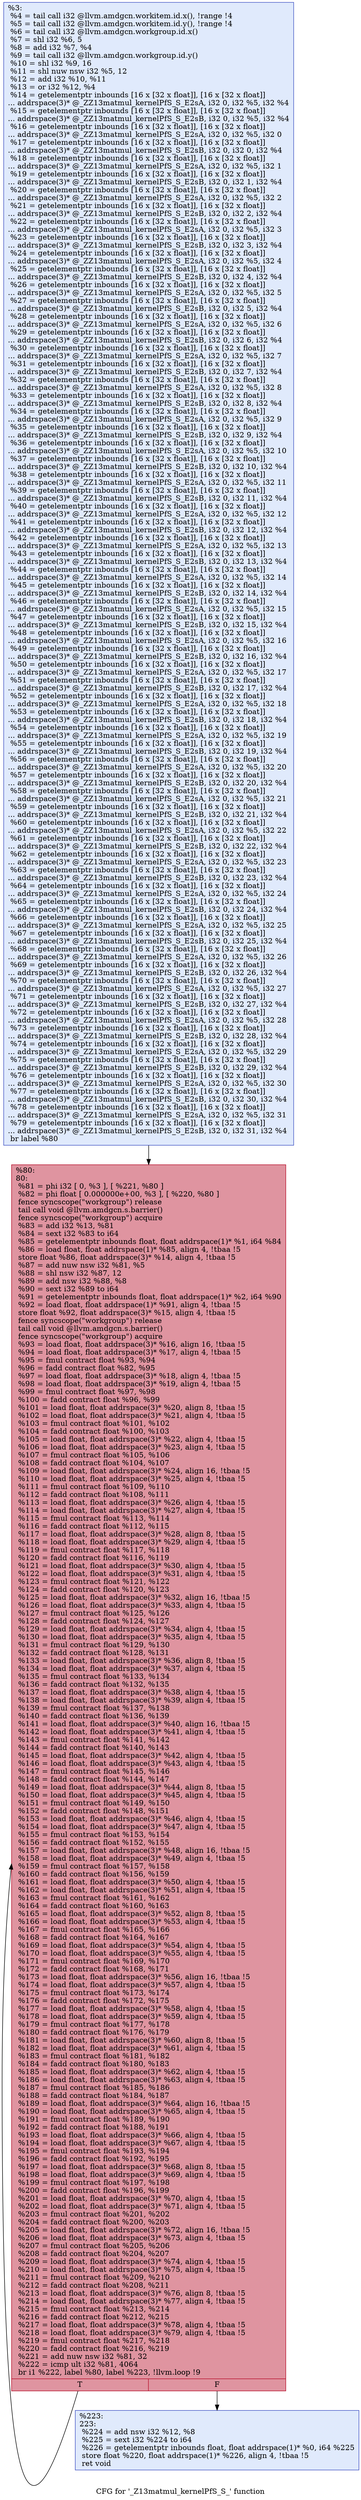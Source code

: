 digraph "CFG for '_Z13matmul_kernelPfS_S_' function" {
	label="CFG for '_Z13matmul_kernelPfS_S_' function";

	Node0x5af7f30 [shape=record,color="#3d50c3ff", style=filled, fillcolor="#b9d0f970",label="{%3:\l  %4 = tail call i32 @llvm.amdgcn.workitem.id.x(), !range !4\l  %5 = tail call i32 @llvm.amdgcn.workitem.id.y(), !range !4\l  %6 = tail call i32 @llvm.amdgcn.workgroup.id.x()\l  %7 = shl i32 %6, 5\l  %8 = add i32 %7, %4\l  %9 = tail call i32 @llvm.amdgcn.workgroup.id.y()\l  %10 = shl i32 %9, 16\l  %11 = shl nuw nsw i32 %5, 12\l  %12 = add i32 %10, %11\l  %13 = or i32 %12, %4\l  %14 = getelementptr inbounds [16 x [32 x float]], [16 x [32 x float]]\l... addrspace(3)* @_ZZ13matmul_kernelPfS_S_E2sA, i32 0, i32 %5, i32 %4\l  %15 = getelementptr inbounds [16 x [32 x float]], [16 x [32 x float]]\l... addrspace(3)* @_ZZ13matmul_kernelPfS_S_E2sB, i32 0, i32 %5, i32 %4\l  %16 = getelementptr inbounds [16 x [32 x float]], [16 x [32 x float]]\l... addrspace(3)* @_ZZ13matmul_kernelPfS_S_E2sA, i32 0, i32 %5, i32 0\l  %17 = getelementptr inbounds [16 x [32 x float]], [16 x [32 x float]]\l... addrspace(3)* @_ZZ13matmul_kernelPfS_S_E2sB, i32 0, i32 0, i32 %4\l  %18 = getelementptr inbounds [16 x [32 x float]], [16 x [32 x float]]\l... addrspace(3)* @_ZZ13matmul_kernelPfS_S_E2sA, i32 0, i32 %5, i32 1\l  %19 = getelementptr inbounds [16 x [32 x float]], [16 x [32 x float]]\l... addrspace(3)* @_ZZ13matmul_kernelPfS_S_E2sB, i32 0, i32 1, i32 %4\l  %20 = getelementptr inbounds [16 x [32 x float]], [16 x [32 x float]]\l... addrspace(3)* @_ZZ13matmul_kernelPfS_S_E2sA, i32 0, i32 %5, i32 2\l  %21 = getelementptr inbounds [16 x [32 x float]], [16 x [32 x float]]\l... addrspace(3)* @_ZZ13matmul_kernelPfS_S_E2sB, i32 0, i32 2, i32 %4\l  %22 = getelementptr inbounds [16 x [32 x float]], [16 x [32 x float]]\l... addrspace(3)* @_ZZ13matmul_kernelPfS_S_E2sA, i32 0, i32 %5, i32 3\l  %23 = getelementptr inbounds [16 x [32 x float]], [16 x [32 x float]]\l... addrspace(3)* @_ZZ13matmul_kernelPfS_S_E2sB, i32 0, i32 3, i32 %4\l  %24 = getelementptr inbounds [16 x [32 x float]], [16 x [32 x float]]\l... addrspace(3)* @_ZZ13matmul_kernelPfS_S_E2sA, i32 0, i32 %5, i32 4\l  %25 = getelementptr inbounds [16 x [32 x float]], [16 x [32 x float]]\l... addrspace(3)* @_ZZ13matmul_kernelPfS_S_E2sB, i32 0, i32 4, i32 %4\l  %26 = getelementptr inbounds [16 x [32 x float]], [16 x [32 x float]]\l... addrspace(3)* @_ZZ13matmul_kernelPfS_S_E2sA, i32 0, i32 %5, i32 5\l  %27 = getelementptr inbounds [16 x [32 x float]], [16 x [32 x float]]\l... addrspace(3)* @_ZZ13matmul_kernelPfS_S_E2sB, i32 0, i32 5, i32 %4\l  %28 = getelementptr inbounds [16 x [32 x float]], [16 x [32 x float]]\l... addrspace(3)* @_ZZ13matmul_kernelPfS_S_E2sA, i32 0, i32 %5, i32 6\l  %29 = getelementptr inbounds [16 x [32 x float]], [16 x [32 x float]]\l... addrspace(3)* @_ZZ13matmul_kernelPfS_S_E2sB, i32 0, i32 6, i32 %4\l  %30 = getelementptr inbounds [16 x [32 x float]], [16 x [32 x float]]\l... addrspace(3)* @_ZZ13matmul_kernelPfS_S_E2sA, i32 0, i32 %5, i32 7\l  %31 = getelementptr inbounds [16 x [32 x float]], [16 x [32 x float]]\l... addrspace(3)* @_ZZ13matmul_kernelPfS_S_E2sB, i32 0, i32 7, i32 %4\l  %32 = getelementptr inbounds [16 x [32 x float]], [16 x [32 x float]]\l... addrspace(3)* @_ZZ13matmul_kernelPfS_S_E2sA, i32 0, i32 %5, i32 8\l  %33 = getelementptr inbounds [16 x [32 x float]], [16 x [32 x float]]\l... addrspace(3)* @_ZZ13matmul_kernelPfS_S_E2sB, i32 0, i32 8, i32 %4\l  %34 = getelementptr inbounds [16 x [32 x float]], [16 x [32 x float]]\l... addrspace(3)* @_ZZ13matmul_kernelPfS_S_E2sA, i32 0, i32 %5, i32 9\l  %35 = getelementptr inbounds [16 x [32 x float]], [16 x [32 x float]]\l... addrspace(3)* @_ZZ13matmul_kernelPfS_S_E2sB, i32 0, i32 9, i32 %4\l  %36 = getelementptr inbounds [16 x [32 x float]], [16 x [32 x float]]\l... addrspace(3)* @_ZZ13matmul_kernelPfS_S_E2sA, i32 0, i32 %5, i32 10\l  %37 = getelementptr inbounds [16 x [32 x float]], [16 x [32 x float]]\l... addrspace(3)* @_ZZ13matmul_kernelPfS_S_E2sB, i32 0, i32 10, i32 %4\l  %38 = getelementptr inbounds [16 x [32 x float]], [16 x [32 x float]]\l... addrspace(3)* @_ZZ13matmul_kernelPfS_S_E2sA, i32 0, i32 %5, i32 11\l  %39 = getelementptr inbounds [16 x [32 x float]], [16 x [32 x float]]\l... addrspace(3)* @_ZZ13matmul_kernelPfS_S_E2sB, i32 0, i32 11, i32 %4\l  %40 = getelementptr inbounds [16 x [32 x float]], [16 x [32 x float]]\l... addrspace(3)* @_ZZ13matmul_kernelPfS_S_E2sA, i32 0, i32 %5, i32 12\l  %41 = getelementptr inbounds [16 x [32 x float]], [16 x [32 x float]]\l... addrspace(3)* @_ZZ13matmul_kernelPfS_S_E2sB, i32 0, i32 12, i32 %4\l  %42 = getelementptr inbounds [16 x [32 x float]], [16 x [32 x float]]\l... addrspace(3)* @_ZZ13matmul_kernelPfS_S_E2sA, i32 0, i32 %5, i32 13\l  %43 = getelementptr inbounds [16 x [32 x float]], [16 x [32 x float]]\l... addrspace(3)* @_ZZ13matmul_kernelPfS_S_E2sB, i32 0, i32 13, i32 %4\l  %44 = getelementptr inbounds [16 x [32 x float]], [16 x [32 x float]]\l... addrspace(3)* @_ZZ13matmul_kernelPfS_S_E2sA, i32 0, i32 %5, i32 14\l  %45 = getelementptr inbounds [16 x [32 x float]], [16 x [32 x float]]\l... addrspace(3)* @_ZZ13matmul_kernelPfS_S_E2sB, i32 0, i32 14, i32 %4\l  %46 = getelementptr inbounds [16 x [32 x float]], [16 x [32 x float]]\l... addrspace(3)* @_ZZ13matmul_kernelPfS_S_E2sA, i32 0, i32 %5, i32 15\l  %47 = getelementptr inbounds [16 x [32 x float]], [16 x [32 x float]]\l... addrspace(3)* @_ZZ13matmul_kernelPfS_S_E2sB, i32 0, i32 15, i32 %4\l  %48 = getelementptr inbounds [16 x [32 x float]], [16 x [32 x float]]\l... addrspace(3)* @_ZZ13matmul_kernelPfS_S_E2sA, i32 0, i32 %5, i32 16\l  %49 = getelementptr inbounds [16 x [32 x float]], [16 x [32 x float]]\l... addrspace(3)* @_ZZ13matmul_kernelPfS_S_E2sB, i32 0, i32 16, i32 %4\l  %50 = getelementptr inbounds [16 x [32 x float]], [16 x [32 x float]]\l... addrspace(3)* @_ZZ13matmul_kernelPfS_S_E2sA, i32 0, i32 %5, i32 17\l  %51 = getelementptr inbounds [16 x [32 x float]], [16 x [32 x float]]\l... addrspace(3)* @_ZZ13matmul_kernelPfS_S_E2sB, i32 0, i32 17, i32 %4\l  %52 = getelementptr inbounds [16 x [32 x float]], [16 x [32 x float]]\l... addrspace(3)* @_ZZ13matmul_kernelPfS_S_E2sA, i32 0, i32 %5, i32 18\l  %53 = getelementptr inbounds [16 x [32 x float]], [16 x [32 x float]]\l... addrspace(3)* @_ZZ13matmul_kernelPfS_S_E2sB, i32 0, i32 18, i32 %4\l  %54 = getelementptr inbounds [16 x [32 x float]], [16 x [32 x float]]\l... addrspace(3)* @_ZZ13matmul_kernelPfS_S_E2sA, i32 0, i32 %5, i32 19\l  %55 = getelementptr inbounds [16 x [32 x float]], [16 x [32 x float]]\l... addrspace(3)* @_ZZ13matmul_kernelPfS_S_E2sB, i32 0, i32 19, i32 %4\l  %56 = getelementptr inbounds [16 x [32 x float]], [16 x [32 x float]]\l... addrspace(3)* @_ZZ13matmul_kernelPfS_S_E2sA, i32 0, i32 %5, i32 20\l  %57 = getelementptr inbounds [16 x [32 x float]], [16 x [32 x float]]\l... addrspace(3)* @_ZZ13matmul_kernelPfS_S_E2sB, i32 0, i32 20, i32 %4\l  %58 = getelementptr inbounds [16 x [32 x float]], [16 x [32 x float]]\l... addrspace(3)* @_ZZ13matmul_kernelPfS_S_E2sA, i32 0, i32 %5, i32 21\l  %59 = getelementptr inbounds [16 x [32 x float]], [16 x [32 x float]]\l... addrspace(3)* @_ZZ13matmul_kernelPfS_S_E2sB, i32 0, i32 21, i32 %4\l  %60 = getelementptr inbounds [16 x [32 x float]], [16 x [32 x float]]\l... addrspace(3)* @_ZZ13matmul_kernelPfS_S_E2sA, i32 0, i32 %5, i32 22\l  %61 = getelementptr inbounds [16 x [32 x float]], [16 x [32 x float]]\l... addrspace(3)* @_ZZ13matmul_kernelPfS_S_E2sB, i32 0, i32 22, i32 %4\l  %62 = getelementptr inbounds [16 x [32 x float]], [16 x [32 x float]]\l... addrspace(3)* @_ZZ13matmul_kernelPfS_S_E2sA, i32 0, i32 %5, i32 23\l  %63 = getelementptr inbounds [16 x [32 x float]], [16 x [32 x float]]\l... addrspace(3)* @_ZZ13matmul_kernelPfS_S_E2sB, i32 0, i32 23, i32 %4\l  %64 = getelementptr inbounds [16 x [32 x float]], [16 x [32 x float]]\l... addrspace(3)* @_ZZ13matmul_kernelPfS_S_E2sA, i32 0, i32 %5, i32 24\l  %65 = getelementptr inbounds [16 x [32 x float]], [16 x [32 x float]]\l... addrspace(3)* @_ZZ13matmul_kernelPfS_S_E2sB, i32 0, i32 24, i32 %4\l  %66 = getelementptr inbounds [16 x [32 x float]], [16 x [32 x float]]\l... addrspace(3)* @_ZZ13matmul_kernelPfS_S_E2sA, i32 0, i32 %5, i32 25\l  %67 = getelementptr inbounds [16 x [32 x float]], [16 x [32 x float]]\l... addrspace(3)* @_ZZ13matmul_kernelPfS_S_E2sB, i32 0, i32 25, i32 %4\l  %68 = getelementptr inbounds [16 x [32 x float]], [16 x [32 x float]]\l... addrspace(3)* @_ZZ13matmul_kernelPfS_S_E2sA, i32 0, i32 %5, i32 26\l  %69 = getelementptr inbounds [16 x [32 x float]], [16 x [32 x float]]\l... addrspace(3)* @_ZZ13matmul_kernelPfS_S_E2sB, i32 0, i32 26, i32 %4\l  %70 = getelementptr inbounds [16 x [32 x float]], [16 x [32 x float]]\l... addrspace(3)* @_ZZ13matmul_kernelPfS_S_E2sA, i32 0, i32 %5, i32 27\l  %71 = getelementptr inbounds [16 x [32 x float]], [16 x [32 x float]]\l... addrspace(3)* @_ZZ13matmul_kernelPfS_S_E2sB, i32 0, i32 27, i32 %4\l  %72 = getelementptr inbounds [16 x [32 x float]], [16 x [32 x float]]\l... addrspace(3)* @_ZZ13matmul_kernelPfS_S_E2sA, i32 0, i32 %5, i32 28\l  %73 = getelementptr inbounds [16 x [32 x float]], [16 x [32 x float]]\l... addrspace(3)* @_ZZ13matmul_kernelPfS_S_E2sB, i32 0, i32 28, i32 %4\l  %74 = getelementptr inbounds [16 x [32 x float]], [16 x [32 x float]]\l... addrspace(3)* @_ZZ13matmul_kernelPfS_S_E2sA, i32 0, i32 %5, i32 29\l  %75 = getelementptr inbounds [16 x [32 x float]], [16 x [32 x float]]\l... addrspace(3)* @_ZZ13matmul_kernelPfS_S_E2sB, i32 0, i32 29, i32 %4\l  %76 = getelementptr inbounds [16 x [32 x float]], [16 x [32 x float]]\l... addrspace(3)* @_ZZ13matmul_kernelPfS_S_E2sA, i32 0, i32 %5, i32 30\l  %77 = getelementptr inbounds [16 x [32 x float]], [16 x [32 x float]]\l... addrspace(3)* @_ZZ13matmul_kernelPfS_S_E2sB, i32 0, i32 30, i32 %4\l  %78 = getelementptr inbounds [16 x [32 x float]], [16 x [32 x float]]\l... addrspace(3)* @_ZZ13matmul_kernelPfS_S_E2sA, i32 0, i32 %5, i32 31\l  %79 = getelementptr inbounds [16 x [32 x float]], [16 x [32 x float]]\l... addrspace(3)* @_ZZ13matmul_kernelPfS_S_E2sB, i32 0, i32 31, i32 %4\l  br label %80\l}"];
	Node0x5af7f30 -> Node0x5afe670;
	Node0x5afe670 [shape=record,color="#b70d28ff", style=filled, fillcolor="#b70d2870",label="{%80:\l80:                                               \l  %81 = phi i32 [ 0, %3 ], [ %221, %80 ]\l  %82 = phi float [ 0.000000e+00, %3 ], [ %220, %80 ]\l  fence syncscope(\"workgroup\") release\l  tail call void @llvm.amdgcn.s.barrier()\l  fence syncscope(\"workgroup\") acquire\l  %83 = add i32 %13, %81\l  %84 = sext i32 %83 to i64\l  %85 = getelementptr inbounds float, float addrspace(1)* %1, i64 %84\l  %86 = load float, float addrspace(1)* %85, align 4, !tbaa !5\l  store float %86, float addrspace(3)* %14, align 4, !tbaa !5\l  %87 = add nuw nsw i32 %81, %5\l  %88 = shl nsw i32 %87, 12\l  %89 = add nsw i32 %88, %8\l  %90 = sext i32 %89 to i64\l  %91 = getelementptr inbounds float, float addrspace(1)* %2, i64 %90\l  %92 = load float, float addrspace(1)* %91, align 4, !tbaa !5\l  store float %92, float addrspace(3)* %15, align 4, !tbaa !5\l  fence syncscope(\"workgroup\") release\l  tail call void @llvm.amdgcn.s.barrier()\l  fence syncscope(\"workgroup\") acquire\l  %93 = load float, float addrspace(3)* %16, align 16, !tbaa !5\l  %94 = load float, float addrspace(3)* %17, align 4, !tbaa !5\l  %95 = fmul contract float %93, %94\l  %96 = fadd contract float %82, %95\l  %97 = load float, float addrspace(3)* %18, align 4, !tbaa !5\l  %98 = load float, float addrspace(3)* %19, align 4, !tbaa !5\l  %99 = fmul contract float %97, %98\l  %100 = fadd contract float %96, %99\l  %101 = load float, float addrspace(3)* %20, align 8, !tbaa !5\l  %102 = load float, float addrspace(3)* %21, align 4, !tbaa !5\l  %103 = fmul contract float %101, %102\l  %104 = fadd contract float %100, %103\l  %105 = load float, float addrspace(3)* %22, align 4, !tbaa !5\l  %106 = load float, float addrspace(3)* %23, align 4, !tbaa !5\l  %107 = fmul contract float %105, %106\l  %108 = fadd contract float %104, %107\l  %109 = load float, float addrspace(3)* %24, align 16, !tbaa !5\l  %110 = load float, float addrspace(3)* %25, align 4, !tbaa !5\l  %111 = fmul contract float %109, %110\l  %112 = fadd contract float %108, %111\l  %113 = load float, float addrspace(3)* %26, align 4, !tbaa !5\l  %114 = load float, float addrspace(3)* %27, align 4, !tbaa !5\l  %115 = fmul contract float %113, %114\l  %116 = fadd contract float %112, %115\l  %117 = load float, float addrspace(3)* %28, align 8, !tbaa !5\l  %118 = load float, float addrspace(3)* %29, align 4, !tbaa !5\l  %119 = fmul contract float %117, %118\l  %120 = fadd contract float %116, %119\l  %121 = load float, float addrspace(3)* %30, align 4, !tbaa !5\l  %122 = load float, float addrspace(3)* %31, align 4, !tbaa !5\l  %123 = fmul contract float %121, %122\l  %124 = fadd contract float %120, %123\l  %125 = load float, float addrspace(3)* %32, align 16, !tbaa !5\l  %126 = load float, float addrspace(3)* %33, align 4, !tbaa !5\l  %127 = fmul contract float %125, %126\l  %128 = fadd contract float %124, %127\l  %129 = load float, float addrspace(3)* %34, align 4, !tbaa !5\l  %130 = load float, float addrspace(3)* %35, align 4, !tbaa !5\l  %131 = fmul contract float %129, %130\l  %132 = fadd contract float %128, %131\l  %133 = load float, float addrspace(3)* %36, align 8, !tbaa !5\l  %134 = load float, float addrspace(3)* %37, align 4, !tbaa !5\l  %135 = fmul contract float %133, %134\l  %136 = fadd contract float %132, %135\l  %137 = load float, float addrspace(3)* %38, align 4, !tbaa !5\l  %138 = load float, float addrspace(3)* %39, align 4, !tbaa !5\l  %139 = fmul contract float %137, %138\l  %140 = fadd contract float %136, %139\l  %141 = load float, float addrspace(3)* %40, align 16, !tbaa !5\l  %142 = load float, float addrspace(3)* %41, align 4, !tbaa !5\l  %143 = fmul contract float %141, %142\l  %144 = fadd contract float %140, %143\l  %145 = load float, float addrspace(3)* %42, align 4, !tbaa !5\l  %146 = load float, float addrspace(3)* %43, align 4, !tbaa !5\l  %147 = fmul contract float %145, %146\l  %148 = fadd contract float %144, %147\l  %149 = load float, float addrspace(3)* %44, align 8, !tbaa !5\l  %150 = load float, float addrspace(3)* %45, align 4, !tbaa !5\l  %151 = fmul contract float %149, %150\l  %152 = fadd contract float %148, %151\l  %153 = load float, float addrspace(3)* %46, align 4, !tbaa !5\l  %154 = load float, float addrspace(3)* %47, align 4, !tbaa !5\l  %155 = fmul contract float %153, %154\l  %156 = fadd contract float %152, %155\l  %157 = load float, float addrspace(3)* %48, align 16, !tbaa !5\l  %158 = load float, float addrspace(3)* %49, align 4, !tbaa !5\l  %159 = fmul contract float %157, %158\l  %160 = fadd contract float %156, %159\l  %161 = load float, float addrspace(3)* %50, align 4, !tbaa !5\l  %162 = load float, float addrspace(3)* %51, align 4, !tbaa !5\l  %163 = fmul contract float %161, %162\l  %164 = fadd contract float %160, %163\l  %165 = load float, float addrspace(3)* %52, align 8, !tbaa !5\l  %166 = load float, float addrspace(3)* %53, align 4, !tbaa !5\l  %167 = fmul contract float %165, %166\l  %168 = fadd contract float %164, %167\l  %169 = load float, float addrspace(3)* %54, align 4, !tbaa !5\l  %170 = load float, float addrspace(3)* %55, align 4, !tbaa !5\l  %171 = fmul contract float %169, %170\l  %172 = fadd contract float %168, %171\l  %173 = load float, float addrspace(3)* %56, align 16, !tbaa !5\l  %174 = load float, float addrspace(3)* %57, align 4, !tbaa !5\l  %175 = fmul contract float %173, %174\l  %176 = fadd contract float %172, %175\l  %177 = load float, float addrspace(3)* %58, align 4, !tbaa !5\l  %178 = load float, float addrspace(3)* %59, align 4, !tbaa !5\l  %179 = fmul contract float %177, %178\l  %180 = fadd contract float %176, %179\l  %181 = load float, float addrspace(3)* %60, align 8, !tbaa !5\l  %182 = load float, float addrspace(3)* %61, align 4, !tbaa !5\l  %183 = fmul contract float %181, %182\l  %184 = fadd contract float %180, %183\l  %185 = load float, float addrspace(3)* %62, align 4, !tbaa !5\l  %186 = load float, float addrspace(3)* %63, align 4, !tbaa !5\l  %187 = fmul contract float %185, %186\l  %188 = fadd contract float %184, %187\l  %189 = load float, float addrspace(3)* %64, align 16, !tbaa !5\l  %190 = load float, float addrspace(3)* %65, align 4, !tbaa !5\l  %191 = fmul contract float %189, %190\l  %192 = fadd contract float %188, %191\l  %193 = load float, float addrspace(3)* %66, align 4, !tbaa !5\l  %194 = load float, float addrspace(3)* %67, align 4, !tbaa !5\l  %195 = fmul contract float %193, %194\l  %196 = fadd contract float %192, %195\l  %197 = load float, float addrspace(3)* %68, align 8, !tbaa !5\l  %198 = load float, float addrspace(3)* %69, align 4, !tbaa !5\l  %199 = fmul contract float %197, %198\l  %200 = fadd contract float %196, %199\l  %201 = load float, float addrspace(3)* %70, align 4, !tbaa !5\l  %202 = load float, float addrspace(3)* %71, align 4, !tbaa !5\l  %203 = fmul contract float %201, %202\l  %204 = fadd contract float %200, %203\l  %205 = load float, float addrspace(3)* %72, align 16, !tbaa !5\l  %206 = load float, float addrspace(3)* %73, align 4, !tbaa !5\l  %207 = fmul contract float %205, %206\l  %208 = fadd contract float %204, %207\l  %209 = load float, float addrspace(3)* %74, align 4, !tbaa !5\l  %210 = load float, float addrspace(3)* %75, align 4, !tbaa !5\l  %211 = fmul contract float %209, %210\l  %212 = fadd contract float %208, %211\l  %213 = load float, float addrspace(3)* %76, align 8, !tbaa !5\l  %214 = load float, float addrspace(3)* %77, align 4, !tbaa !5\l  %215 = fmul contract float %213, %214\l  %216 = fadd contract float %212, %215\l  %217 = load float, float addrspace(3)* %78, align 4, !tbaa !5\l  %218 = load float, float addrspace(3)* %79, align 4, !tbaa !5\l  %219 = fmul contract float %217, %218\l  %220 = fadd contract float %216, %219\l  %221 = add nuw nsw i32 %81, 32\l  %222 = icmp ult i32 %81, 4064\l  br i1 %222, label %80, label %223, !llvm.loop !9\l|{<s0>T|<s1>F}}"];
	Node0x5afe670:s0 -> Node0x5afe670;
	Node0x5afe670:s1 -> Node0x5aff5d0;
	Node0x5aff5d0 [shape=record,color="#3d50c3ff", style=filled, fillcolor="#b9d0f970",label="{%223:\l223:                                              \l  %224 = add nsw i32 %12, %8\l  %225 = sext i32 %224 to i64\l  %226 = getelementptr inbounds float, float addrspace(1)* %0, i64 %225\l  store float %220, float addrspace(1)* %226, align 4, !tbaa !5\l  ret void\l}"];
}
